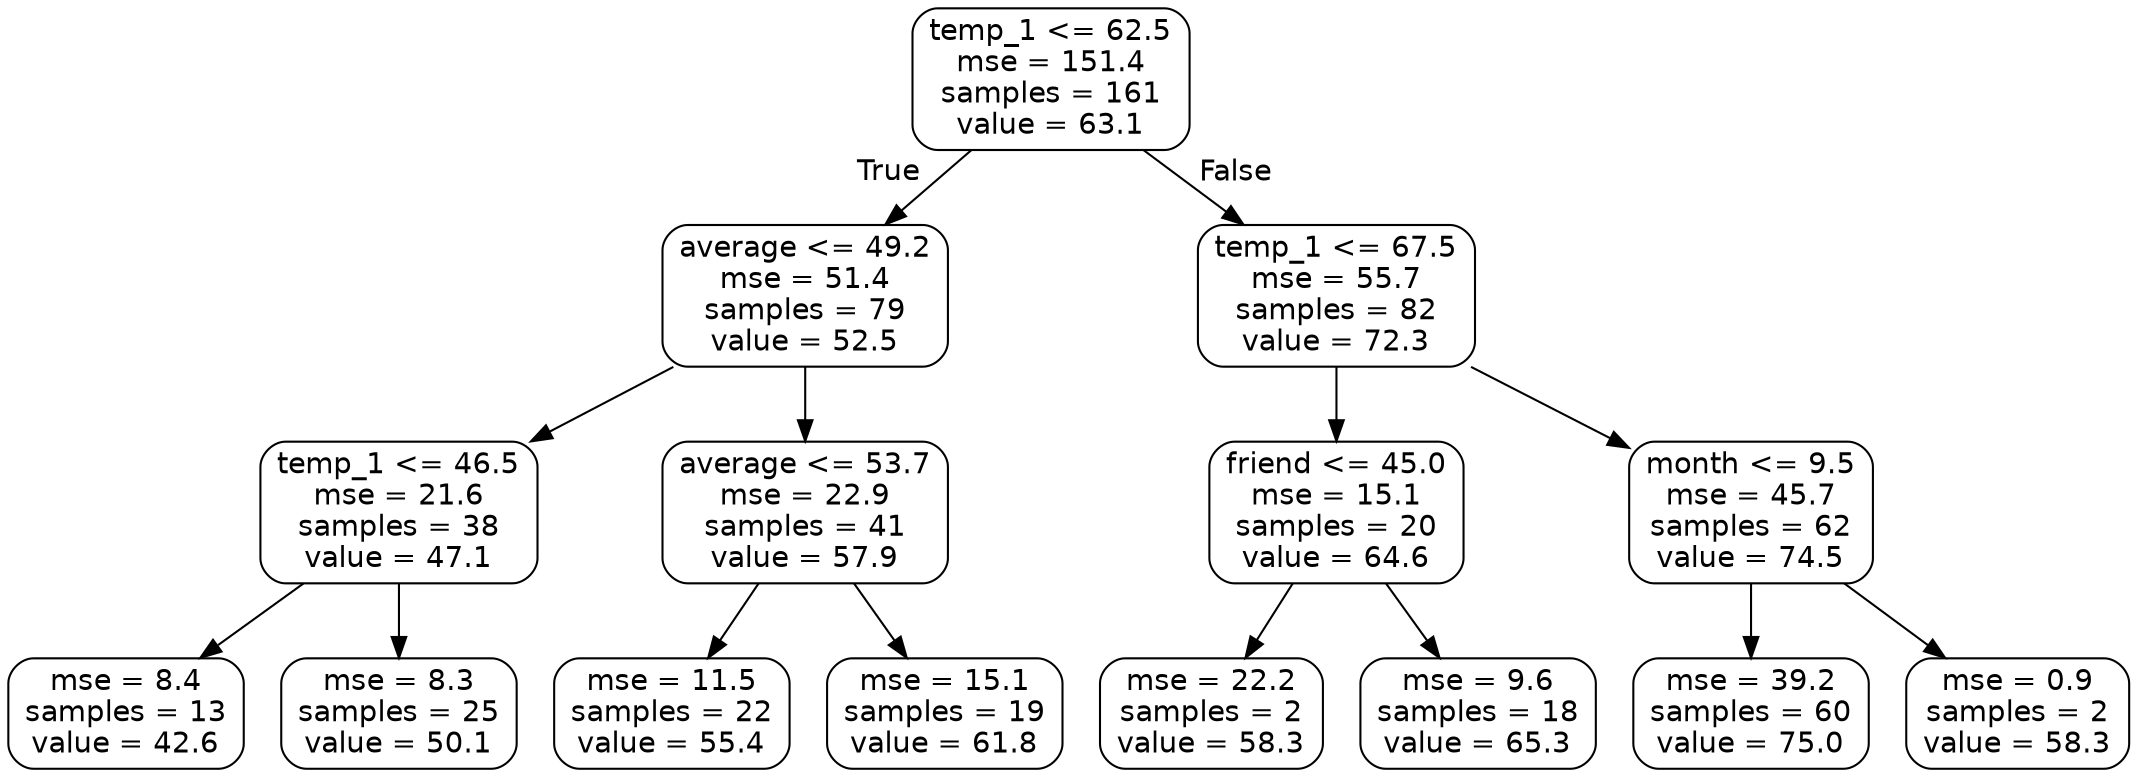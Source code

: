 digraph Tree {
node [shape=box, style="rounded", color="black", fontname=helvetica] ;
edge [fontname=helvetica] ;
0 [label="temp_1 <= 62.5\nmse = 151.4\nsamples = 161\nvalue = 63.1"] ;
1 [label="average <= 49.2\nmse = 51.4\nsamples = 79\nvalue = 52.5"] ;
0 -> 1 [labeldistance=2.5, labelangle=45, headlabel="True"] ;
2 [label="temp_1 <= 46.5\nmse = 21.6\nsamples = 38\nvalue = 47.1"] ;
1 -> 2 ;
3 [label="mse = 8.4\nsamples = 13\nvalue = 42.6"] ;
2 -> 3 ;
4 [label="mse = 8.3\nsamples = 25\nvalue = 50.1"] ;
2 -> 4 ;
5 [label="average <= 53.7\nmse = 22.9\nsamples = 41\nvalue = 57.9"] ;
1 -> 5 ;
6 [label="mse = 11.5\nsamples = 22\nvalue = 55.4"] ;
5 -> 6 ;
7 [label="mse = 15.1\nsamples = 19\nvalue = 61.8"] ;
5 -> 7 ;
8 [label="temp_1 <= 67.5\nmse = 55.7\nsamples = 82\nvalue = 72.3"] ;
0 -> 8 [labeldistance=2.5, labelangle=-45, headlabel="False"] ;
9 [label="friend <= 45.0\nmse = 15.1\nsamples = 20\nvalue = 64.6"] ;
8 -> 9 ;
10 [label="mse = 22.2\nsamples = 2\nvalue = 58.3"] ;
9 -> 10 ;
11 [label="mse = 9.6\nsamples = 18\nvalue = 65.3"] ;
9 -> 11 ;
12 [label="month <= 9.5\nmse = 45.7\nsamples = 62\nvalue = 74.5"] ;
8 -> 12 ;
13 [label="mse = 39.2\nsamples = 60\nvalue = 75.0"] ;
12 -> 13 ;
14 [label="mse = 0.9\nsamples = 2\nvalue = 58.3"] ;
12 -> 14 ;
}